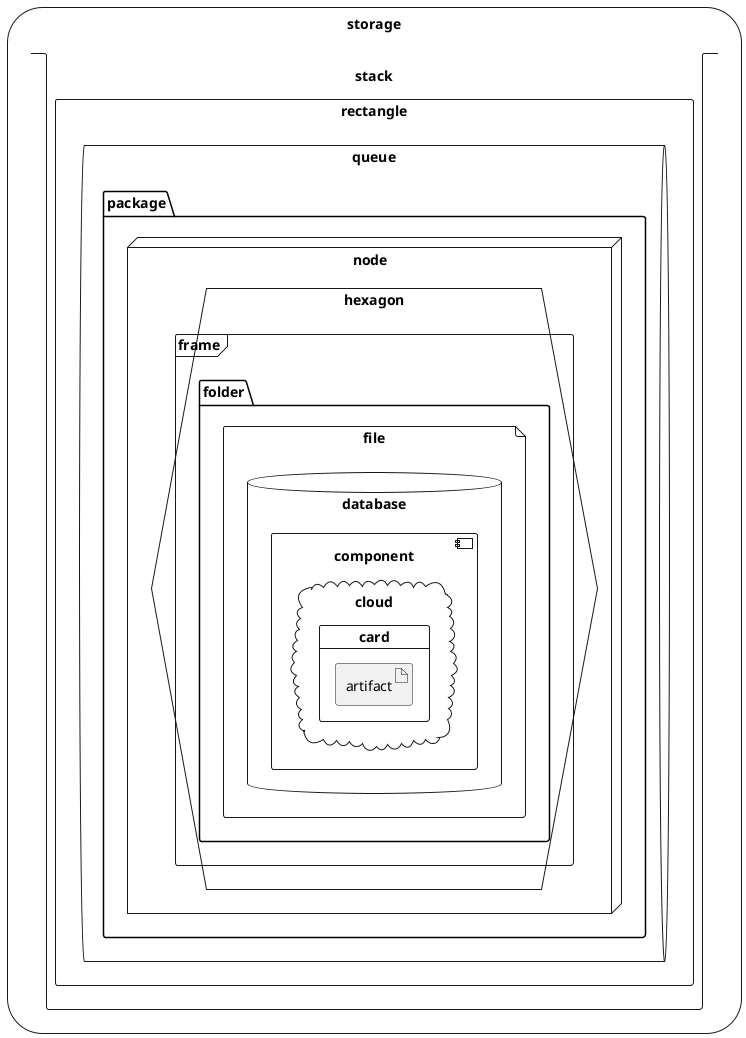 @startuml
storage storage {
stack stack {
rectangle rectangle {
queue queue {
package package {
node node {
hexagon hexagon {
frame frame {
folder folder {
file file {
database database {
component component {
cloud cloud {
card card {
artifact artifact {
}
}
}
}
}
}
}
}
}
}
}
}
}
}
}
@enduml

